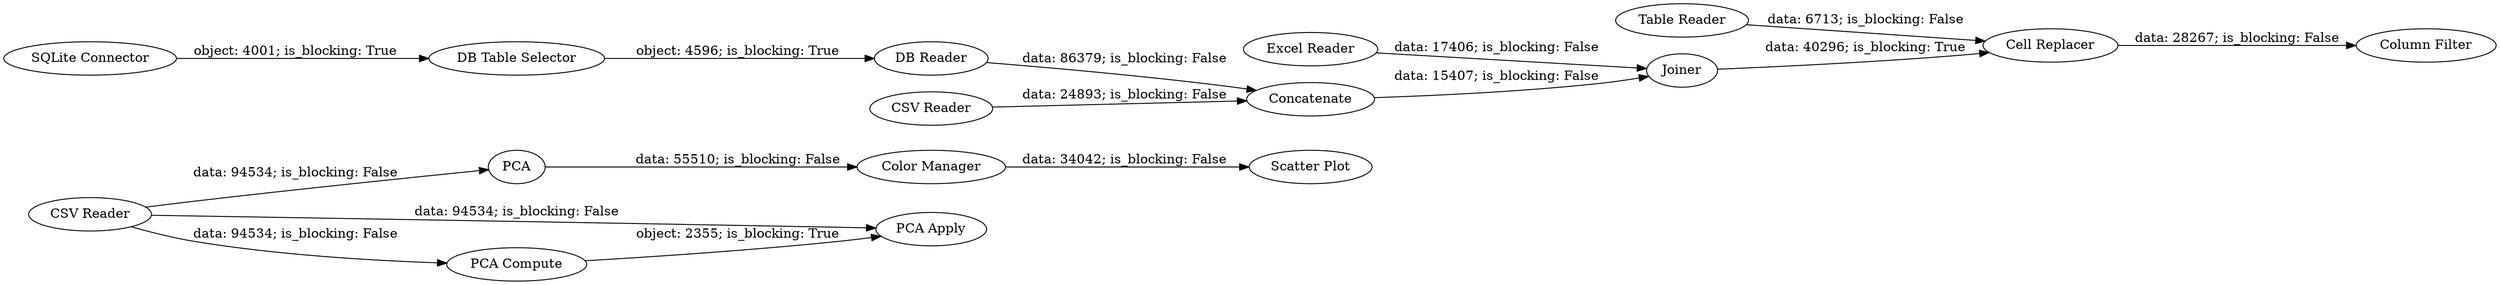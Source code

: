 digraph {
	"2447242996227653290_15" [label=PCA]
	"-8932163458263508913_7" [label=Concatenate]
	"2447242996227653290_17" [label="PCA Apply"]
	"-8932163458263508913_5" [label="Table Reader"]
	"2447242996227653290_20" [label="Scatter Plot"]
	"2447242996227653290_12" [label="CSV Reader"]
	"-8932163458263508913_6" [label="DB Reader"]
	"2447242996227653290_21" [label="Color Manager"]
	"-8932163458263508913_1" [label="CSV Reader"]
	"-8932163458263508913_4" [label="Excel Reader"]
	"2447242996227653290_16" [label="PCA Compute"]
	"-8932163458263508913_2" [label="SQLite Connector"]
	"-8932163458263508913_3" [label="DB Table Selector"]
	"-8932163458263508913_8" [label=Joiner]
	"-8932163458263508913_9" [label="Cell Replacer"]
	"2447242996227653290_19" [label="Column Filter"]
	"-8932163458263508913_7" -> "-8932163458263508913_8" [label="data: 15407; is_blocking: False"]
	"-8932163458263508913_8" -> "-8932163458263508913_9" [label="data: 40296; is_blocking: True"]
	"2447242996227653290_15" -> "2447242996227653290_21" [label="data: 55510; is_blocking: False"]
	"-8932163458263508913_3" -> "-8932163458263508913_6" [label="object: 4596; is_blocking: True"]
	"2447242996227653290_12" -> "2447242996227653290_15" [label="data: 94534; is_blocking: False"]
	"-8932163458263508913_5" -> "-8932163458263508913_9" [label="data: 6713; is_blocking: False"]
	"-8932163458263508913_4" -> "-8932163458263508913_8" [label="data: 17406; is_blocking: False"]
	"2447242996227653290_12" -> "2447242996227653290_16" [label="data: 94534; is_blocking: False"]
	"-8932163458263508913_6" -> "-8932163458263508913_7" [label="data: 86379; is_blocking: False"]
	"2447242996227653290_21" -> "2447242996227653290_20" [label="data: 34042; is_blocking: False"]
	"-8932163458263508913_1" -> "-8932163458263508913_7" [label="data: 24893; is_blocking: False"]
	"-8932163458263508913_2" -> "-8932163458263508913_3" [label="object: 4001; is_blocking: True"]
	"-8932163458263508913_9" -> "2447242996227653290_19" [label="data: 28267; is_blocking: False"]
	"2447242996227653290_12" -> "2447242996227653290_17" [label="data: 94534; is_blocking: False"]
	"2447242996227653290_16" -> "2447242996227653290_17" [label="object: 2355; is_blocking: True"]
	rankdir=LR
}
